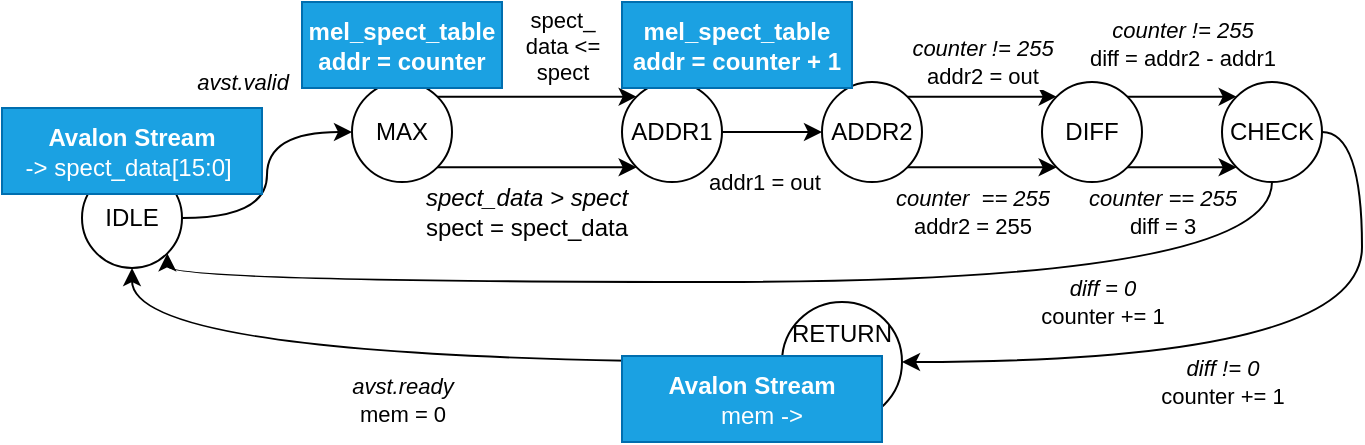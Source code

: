 <mxfile version="23.1.5" type="device">
  <diagram name="Strona-1" id="qhjlecZrfErG3EmEXIc5">
    <mxGraphModel dx="790" dy="525" grid="1" gridSize="10" guides="1" tooltips="1" connect="1" arrows="1" fold="1" page="1" pageScale="1" pageWidth="700" pageHeight="220" math="0" shadow="0">
      <root>
        <mxCell id="0" />
        <mxCell id="1" parent="0" />
        <mxCell id="NEbczenDy4_FpuCZlD1_-3" style="edgeStyle=orthogonalEdgeStyle;rounded=0;orthogonalLoop=1;jettySize=auto;html=1;exitX=1;exitY=0.5;exitDx=0;exitDy=0;entryX=0;entryY=0.5;entryDx=0;entryDy=0;curved=1;" parent="1" source="nLh6Hw3wDIEMh4GKDwiy-4" target="NEbczenDy4_FpuCZlD1_-2" edge="1">
          <mxGeometry relative="1" as="geometry" />
        </mxCell>
        <mxCell id="NEbczenDy4_FpuCZlD1_-9" value="&lt;i&gt;avst.valid&lt;/i&gt;" style="edgeLabel;html=1;align=center;verticalAlign=middle;resizable=0;points=[];" parent="NEbczenDy4_FpuCZlD1_-3" vertex="1" connectable="0">
          <mxGeometry x="-0.332" y="1" relative="1" as="geometry">
            <mxPoint x="-12" y="-68" as="offset" />
          </mxGeometry>
        </mxCell>
        <mxCell id="nLh6Hw3wDIEMh4GKDwiy-4" value="IDLE" style="ellipse;whiteSpace=wrap;html=1;" parent="1" vertex="1">
          <mxGeometry x="40" y="83" width="50" height="50" as="geometry" />
        </mxCell>
        <mxCell id="nLh6Hw3wDIEMh4GKDwiy-39" value="&lt;b&gt;Avalon Stream&lt;/b&gt;&lt;br&gt;&amp;nbsp;-&amp;gt; spect_data[15:0]&amp;nbsp;&amp;nbsp;" style="rounded=0;whiteSpace=wrap;html=1;fillColor=#1ba1e2;fontColor=#ffffff;strokeColor=#006EAF;" parent="1" vertex="1">
          <mxGeometry y="53" width="130" height="43" as="geometry" />
        </mxCell>
        <mxCell id="NEbczenDy4_FpuCZlD1_-41" style="edgeStyle=orthogonalEdgeStyle;rounded=0;orthogonalLoop=1;jettySize=auto;html=1;exitX=1;exitY=1;exitDx=0;exitDy=0;entryX=0;entryY=1;entryDx=0;entryDy=0;" parent="1" source="NEbczenDy4_FpuCZlD1_-2" target="NEbczenDy4_FpuCZlD1_-4" edge="1">
          <mxGeometry relative="1" as="geometry" />
        </mxCell>
        <mxCell id="C7s3aHvMIZBT5sqn7s_Q-1" style="edgeStyle=orthogonalEdgeStyle;rounded=0;orthogonalLoop=1;jettySize=auto;html=1;exitX=1;exitY=0;exitDx=0;exitDy=0;entryX=0;entryY=0;entryDx=0;entryDy=0;" edge="1" parent="1" source="NEbczenDy4_FpuCZlD1_-2" target="NEbczenDy4_FpuCZlD1_-4">
          <mxGeometry relative="1" as="geometry" />
        </mxCell>
        <mxCell id="C7s3aHvMIZBT5sqn7s_Q-2" value="spect_&lt;br&gt;data &amp;lt;= &lt;br&gt;spect" style="edgeLabel;html=1;align=center;verticalAlign=middle;resizable=0;points=[];" vertex="1" connectable="0" parent="C7s3aHvMIZBT5sqn7s_Q-1">
          <mxGeometry x="0.494" y="-1" relative="1" as="geometry">
            <mxPoint x="-12" y="-27" as="offset" />
          </mxGeometry>
        </mxCell>
        <mxCell id="NEbczenDy4_FpuCZlD1_-2" value="MAX" style="ellipse;whiteSpace=wrap;html=1;" parent="1" vertex="1">
          <mxGeometry x="175" y="40" width="50" height="50" as="geometry" />
        </mxCell>
        <mxCell id="NEbczenDy4_FpuCZlD1_-14" style="edgeStyle=orthogonalEdgeStyle;rounded=0;orthogonalLoop=1;jettySize=auto;html=1;exitX=1;exitY=0.5;exitDx=0;exitDy=0;entryX=0;entryY=0.5;entryDx=0;entryDy=0;" parent="1" source="NEbczenDy4_FpuCZlD1_-4" target="NEbczenDy4_FpuCZlD1_-10" edge="1">
          <mxGeometry relative="1" as="geometry" />
        </mxCell>
        <mxCell id="NEbczenDy4_FpuCZlD1_-15" value="addr1 = out" style="edgeLabel;html=1;align=center;verticalAlign=middle;resizable=0;points=[];" parent="NEbczenDy4_FpuCZlD1_-14" vertex="1" connectable="0">
          <mxGeometry x="-0.103" y="-1" relative="1" as="geometry">
            <mxPoint x="-2" y="24" as="offset" />
          </mxGeometry>
        </mxCell>
        <mxCell id="NEbczenDy4_FpuCZlD1_-4" value="ADDR1" style="ellipse;whiteSpace=wrap;html=1;" parent="1" vertex="1">
          <mxGeometry x="310" y="40" width="50" height="50" as="geometry" />
        </mxCell>
        <mxCell id="NEbczenDy4_FpuCZlD1_-6" value="&lt;i&gt;spect_data &amp;gt; spect&lt;br&gt;&lt;/i&gt;&lt;span style=&quot;background-color: initial;&quot;&gt;spect =&amp;nbsp;&lt;/span&gt;spect_data" style="text;html=1;align=center;verticalAlign=middle;whiteSpace=wrap;rounded=0;" parent="1" vertex="1">
          <mxGeometry x="200" y="90" width="125" height="30" as="geometry" />
        </mxCell>
        <mxCell id="NEbczenDy4_FpuCZlD1_-8" value="&lt;b&gt;mel_spect_table&lt;br&gt;addr = counter&lt;/b&gt;" style="rounded=0;whiteSpace=wrap;html=1;fillColor=#1ba1e2;fontColor=#ffffff;strokeColor=#006EAF;" parent="1" vertex="1">
          <mxGeometry x="150" width="100" height="43" as="geometry" />
        </mxCell>
        <mxCell id="NEbczenDy4_FpuCZlD1_-17" style="edgeStyle=orthogonalEdgeStyle;rounded=0;orthogonalLoop=1;jettySize=auto;html=1;exitX=1;exitY=1;exitDx=0;exitDy=0;entryX=0;entryY=1;entryDx=0;entryDy=0;" parent="1" source="NEbczenDy4_FpuCZlD1_-10" target="NEbczenDy4_FpuCZlD1_-16" edge="1">
          <mxGeometry relative="1" as="geometry" />
        </mxCell>
        <mxCell id="NEbczenDy4_FpuCZlD1_-19" value="&lt;i&gt;counter&amp;nbsp; == 255&lt;/i&gt;&lt;div&gt;addr2 = 255&lt;/div&gt;" style="edgeLabel;html=1;align=center;verticalAlign=middle;resizable=0;points=[];" parent="NEbczenDy4_FpuCZlD1_-17" vertex="1" connectable="0">
          <mxGeometry x="-0.145" relative="1" as="geometry">
            <mxPoint y="22" as="offset" />
          </mxGeometry>
        </mxCell>
        <mxCell id="NEbczenDy4_FpuCZlD1_-18" value="&lt;i&gt;counter != 255&lt;br&gt;&lt;/i&gt;addr2 = out" style="edgeStyle=orthogonalEdgeStyle;rounded=0;orthogonalLoop=1;jettySize=auto;html=1;exitX=1;exitY=0;exitDx=0;exitDy=0;entryX=0;entryY=0;entryDx=0;entryDy=0;" parent="1" source="NEbczenDy4_FpuCZlD1_-10" target="NEbczenDy4_FpuCZlD1_-16" edge="1">
          <mxGeometry y="17" relative="1" as="geometry">
            <mxPoint as="offset" />
          </mxGeometry>
        </mxCell>
        <mxCell id="NEbczenDy4_FpuCZlD1_-10" value="ADDR2" style="ellipse;whiteSpace=wrap;html=1;" parent="1" vertex="1">
          <mxGeometry x="410" y="40" width="50" height="50" as="geometry" />
        </mxCell>
        <mxCell id="NEbczenDy4_FpuCZlD1_-13" value="&lt;b&gt;mel_spect_table&lt;br&gt;addr = counter + 1&lt;/b&gt;" style="rounded=0;whiteSpace=wrap;html=1;fillColor=#1ba1e2;fontColor=#ffffff;strokeColor=#006EAF;" parent="1" vertex="1">
          <mxGeometry x="310" width="115" height="43" as="geometry" />
        </mxCell>
        <mxCell id="NEbczenDy4_FpuCZlD1_-22" style="edgeStyle=orthogonalEdgeStyle;rounded=0;orthogonalLoop=1;jettySize=auto;html=1;exitX=1;exitY=1;exitDx=0;exitDy=0;entryX=0;entryY=1;entryDx=0;entryDy=0;" parent="1" source="NEbczenDy4_FpuCZlD1_-16" target="NEbczenDy4_FpuCZlD1_-21" edge="1">
          <mxGeometry relative="1" as="geometry" />
        </mxCell>
        <mxCell id="NEbczenDy4_FpuCZlD1_-24" value="&lt;i&gt;counter == 255&lt;/i&gt;&lt;br&gt;diff = 3" style="edgeLabel;html=1;align=center;verticalAlign=middle;resizable=0;points=[];" parent="NEbczenDy4_FpuCZlD1_-22" vertex="1" connectable="0">
          <mxGeometry x="-0.374" y="-1" relative="1" as="geometry">
            <mxPoint y="21" as="offset" />
          </mxGeometry>
        </mxCell>
        <mxCell id="NEbczenDy4_FpuCZlD1_-23" style="edgeStyle=orthogonalEdgeStyle;rounded=0;orthogonalLoop=1;jettySize=auto;html=1;exitX=1;exitY=0;exitDx=0;exitDy=0;entryX=0;entryY=0;entryDx=0;entryDy=0;" parent="1" source="NEbczenDy4_FpuCZlD1_-16" target="NEbczenDy4_FpuCZlD1_-21" edge="1">
          <mxGeometry relative="1" as="geometry" />
        </mxCell>
        <mxCell id="NEbczenDy4_FpuCZlD1_-25" value="&lt;i&gt;counter != 255&lt;/i&gt;&lt;br&gt;diff = addr2 - addr1" style="edgeLabel;html=1;align=center;verticalAlign=middle;resizable=0;points=[];" parent="NEbczenDy4_FpuCZlD1_-23" vertex="1" connectable="0">
          <mxGeometry x="-0.374" y="3" relative="1" as="geometry">
            <mxPoint x="10" y="-24" as="offset" />
          </mxGeometry>
        </mxCell>
        <mxCell id="NEbczenDy4_FpuCZlD1_-16" value="DIFF" style="ellipse;whiteSpace=wrap;html=1;" parent="1" vertex="1">
          <mxGeometry x="520" y="40" width="50" height="50" as="geometry" />
        </mxCell>
        <mxCell id="NEbczenDy4_FpuCZlD1_-33" style="edgeStyle=orthogonalEdgeStyle;rounded=0;orthogonalLoop=1;jettySize=auto;html=1;exitX=0.5;exitY=1;exitDx=0;exitDy=0;entryX=1;entryY=1;entryDx=0;entryDy=0;curved=1;" parent="1" source="NEbczenDy4_FpuCZlD1_-21" target="nLh6Hw3wDIEMh4GKDwiy-4" edge="1">
          <mxGeometry relative="1" as="geometry">
            <Array as="points">
              <mxPoint x="635" y="140" />
              <mxPoint x="83" y="140" />
            </Array>
          </mxGeometry>
        </mxCell>
        <mxCell id="NEbczenDy4_FpuCZlD1_-35" value="&lt;i&gt;diff = 0&lt;/i&gt;&lt;br&gt;counter += 1" style="edgeLabel;html=1;align=center;verticalAlign=middle;resizable=0;points=[];" parent="NEbczenDy4_FpuCZlD1_-33" vertex="1" connectable="0">
          <mxGeometry x="-0.533" y="3" relative="1" as="geometry">
            <mxPoint x="9" y="7" as="offset" />
          </mxGeometry>
        </mxCell>
        <mxCell id="NEbczenDy4_FpuCZlD1_-34" style="edgeStyle=orthogonalEdgeStyle;rounded=0;orthogonalLoop=1;jettySize=auto;html=1;exitX=1;exitY=0.5;exitDx=0;exitDy=0;entryX=1;entryY=0.5;entryDx=0;entryDy=0;curved=1;" parent="1" source="NEbczenDy4_FpuCZlD1_-21" target="NEbczenDy4_FpuCZlD1_-27" edge="1">
          <mxGeometry relative="1" as="geometry" />
        </mxCell>
        <mxCell id="NEbczenDy4_FpuCZlD1_-36" value="&lt;i&gt;diff != 0&lt;br&gt;&lt;/i&gt;counter += 1" style="edgeLabel;html=1;align=center;verticalAlign=middle;resizable=0;points=[];" parent="NEbczenDy4_FpuCZlD1_-34" vertex="1" connectable="0">
          <mxGeometry x="0.312" y="-2" relative="1" as="geometry">
            <mxPoint x="34" y="12" as="offset" />
          </mxGeometry>
        </mxCell>
        <mxCell id="NEbczenDy4_FpuCZlD1_-21" value="CHECK" style="ellipse;whiteSpace=wrap;html=1;" parent="1" vertex="1">
          <mxGeometry x="610" y="40" width="50" height="50" as="geometry" />
        </mxCell>
        <mxCell id="NEbczenDy4_FpuCZlD1_-30" style="edgeStyle=orthogonalEdgeStyle;rounded=0;orthogonalLoop=1;jettySize=auto;html=1;exitX=0;exitY=0.5;exitDx=0;exitDy=0;curved=1;" parent="1" source="NEbczenDy4_FpuCZlD1_-27" target="nLh6Hw3wDIEMh4GKDwiy-4" edge="1">
          <mxGeometry relative="1" as="geometry" />
        </mxCell>
        <mxCell id="NEbczenDy4_FpuCZlD1_-38" value="&lt;i&gt;avst.ready&lt;br&gt;&lt;/i&gt;mem = 0" style="edgeLabel;html=1;align=center;verticalAlign=middle;resizable=0;points=[];" parent="NEbczenDy4_FpuCZlD1_-30" vertex="1" connectable="0">
          <mxGeometry x="0.093" y="-10" relative="1" as="geometry">
            <mxPoint x="13" y="29" as="offset" />
          </mxGeometry>
        </mxCell>
        <mxCell id="NEbczenDy4_FpuCZlD1_-27" value="RETURN&lt;br&gt;&lt;div&gt;&lt;br&gt;&lt;/div&gt;&lt;div&gt;&lt;br&gt;&lt;/div&gt;" style="ellipse;whiteSpace=wrap;html=1;" parent="1" vertex="1">
          <mxGeometry x="390" y="150" width="60" height="60" as="geometry" />
        </mxCell>
        <mxCell id="NEbczenDy4_FpuCZlD1_-37" value="&lt;b&gt;Avalon Stream&lt;/b&gt;&lt;br&gt;&amp;nbsp; &amp;nbsp;mem -&amp;gt;" style="rounded=0;whiteSpace=wrap;html=1;fillColor=#1ba1e2;fontColor=#ffffff;strokeColor=#006EAF;" parent="1" vertex="1">
          <mxGeometry x="310" y="177" width="130" height="43" as="geometry" />
        </mxCell>
      </root>
    </mxGraphModel>
  </diagram>
</mxfile>
